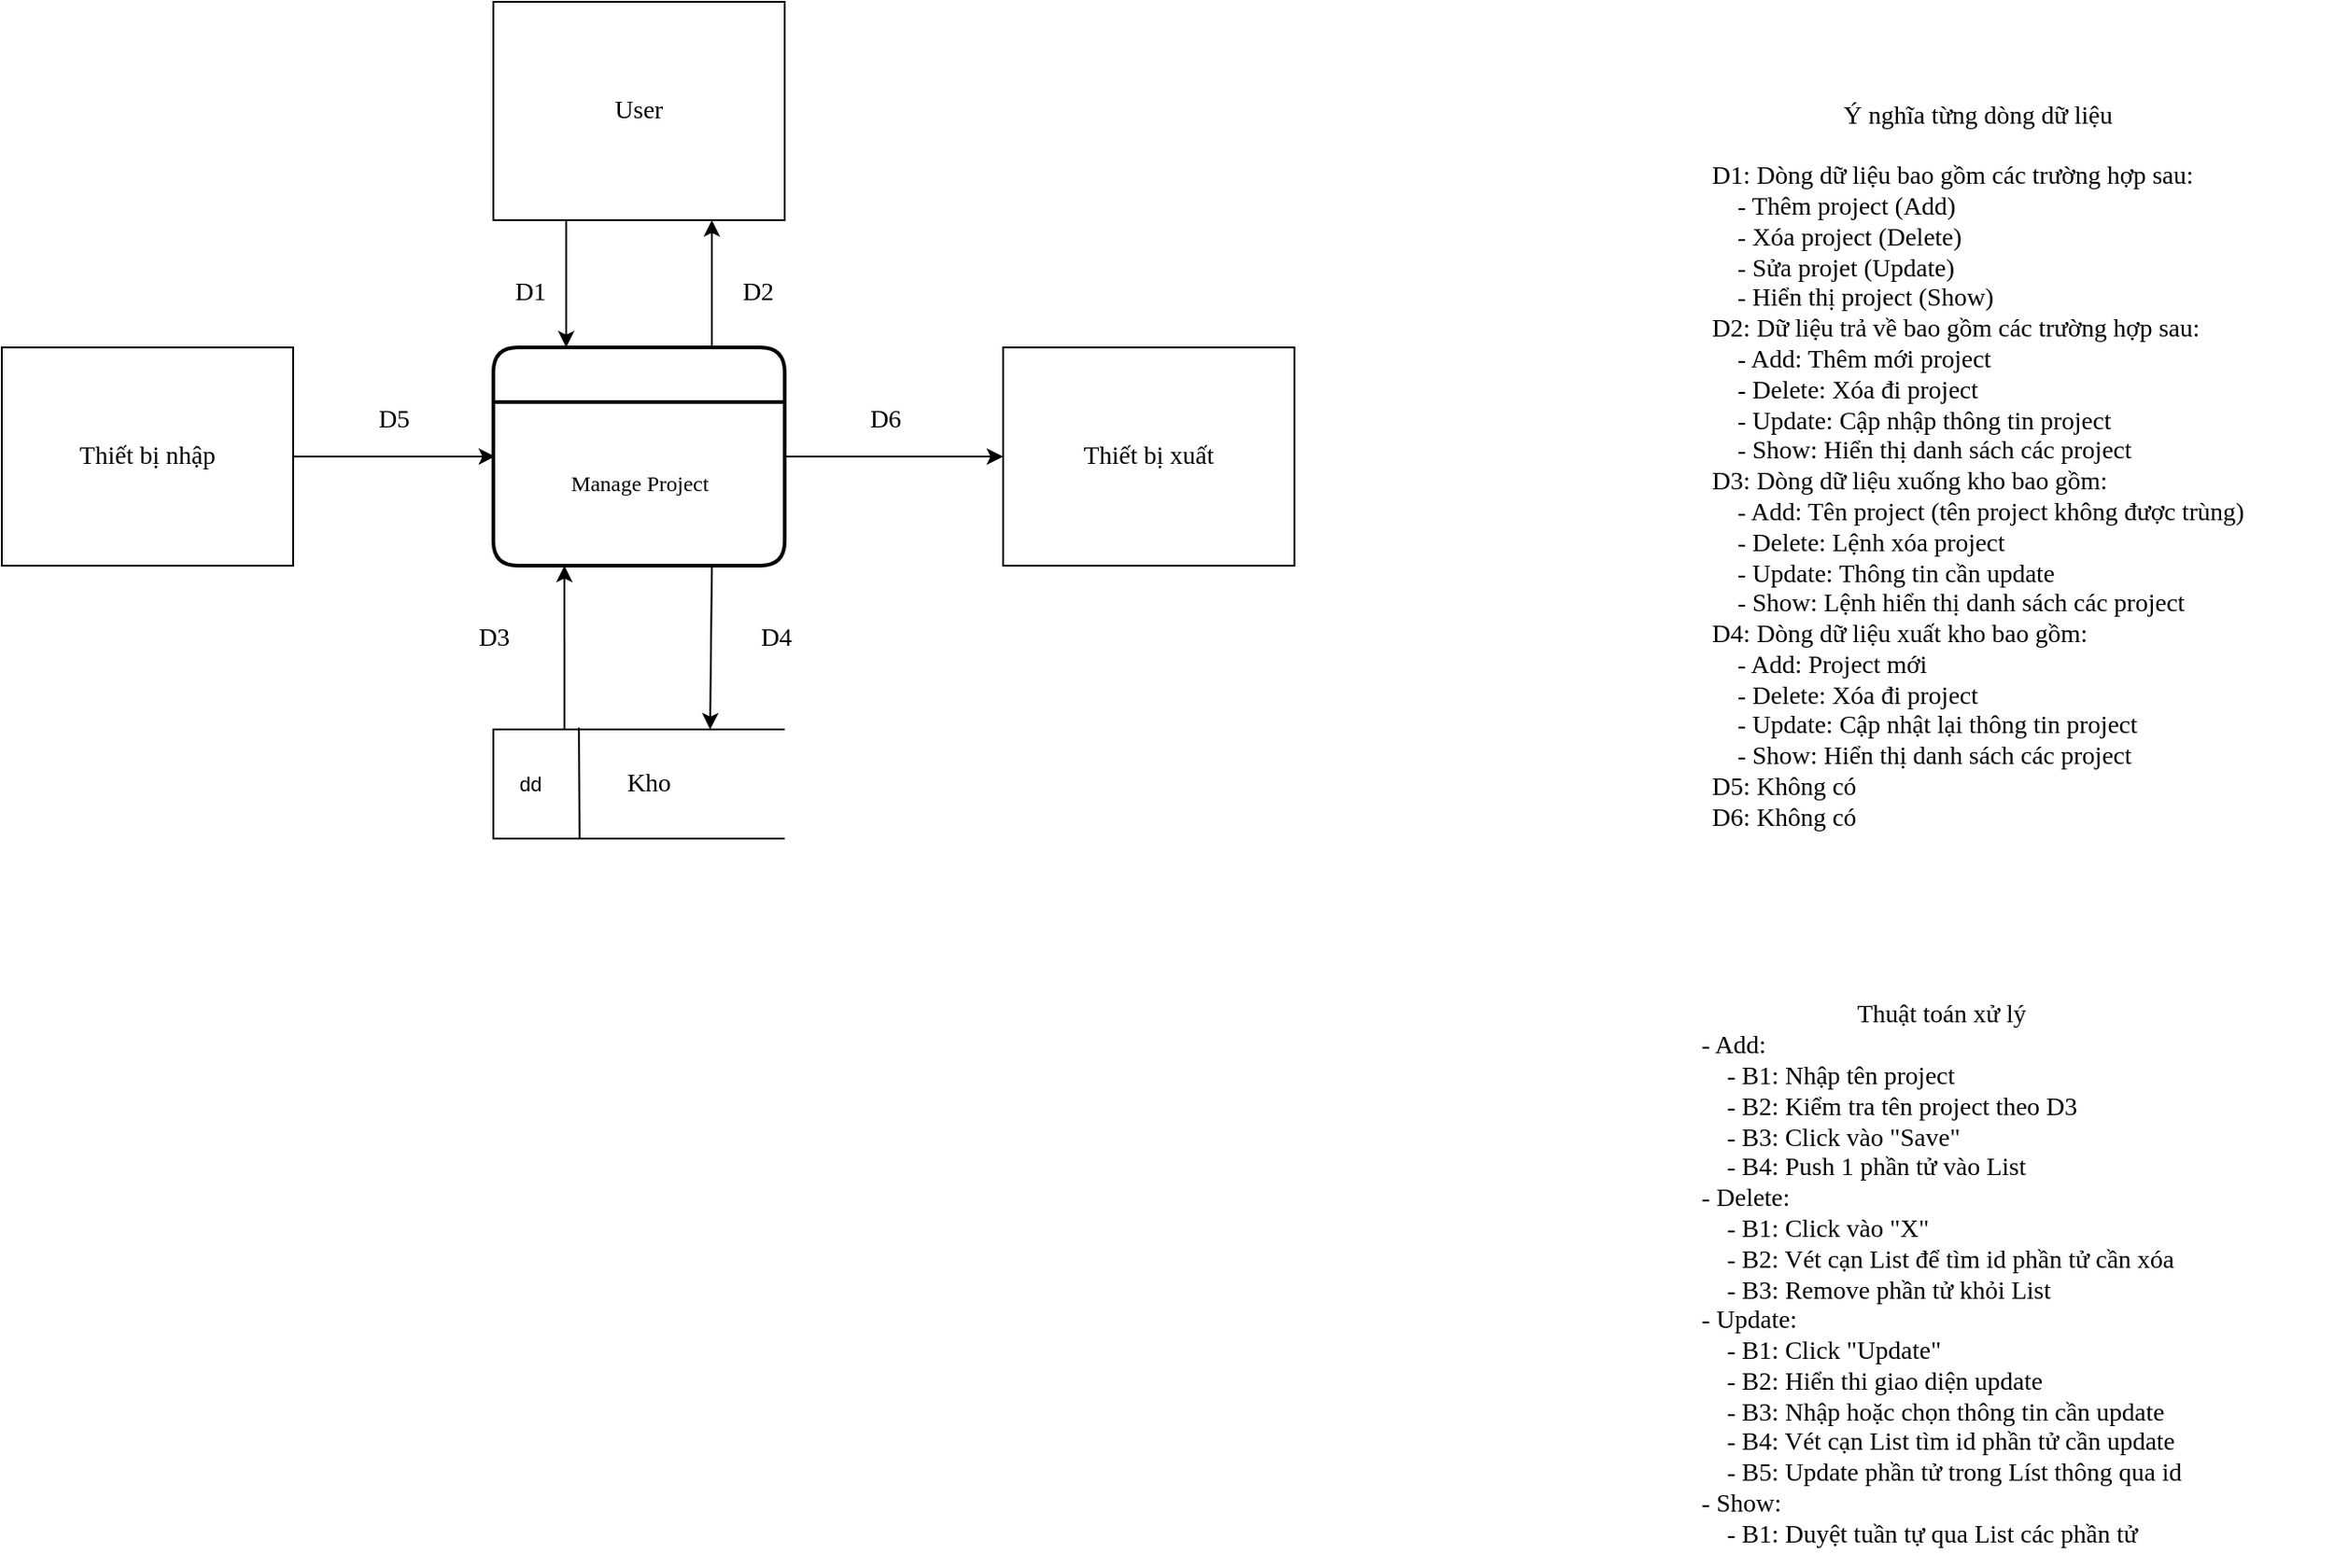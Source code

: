 <mxfile version="13.9.2" type="google"><diagram id="l6yGcDyEvUZ0wGhnBvHt" name="Page-1"><mxGraphModel dx="868" dy="1592" grid="1" gridSize="10" guides="1" tooltips="1" connect="1" arrows="1" fold="1" page="1" pageScale="1" pageWidth="850" pageHeight="1100" math="0" shadow="0"><root><mxCell id="0"/><mxCell id="1" parent="0"/><mxCell id="7nP-Jn3VlPZ8wxwFMi-Z-1" value="" style="swimlane;childLayout=stackLayout;horizontal=1;startSize=30;horizontalStack=0;rounded=1;fontSize=14;fontStyle=0;strokeWidth=2;resizeParent=0;resizeLast=1;shadow=0;dashed=0;align=center;html=1;fontFamily=Verdana;" vertex="1" parent="1"><mxGeometry x="320" y="150" width="160" height="120" as="geometry"/></mxCell><mxCell id="7nP-Jn3VlPZ8wxwFMi-Z-2" value="Manage Project" style="text;html=1;align=center;verticalAlign=middle;resizable=0;points=[];autosize=1;fontFamily=Verdana;" vertex="1" parent="7nP-Jn3VlPZ8wxwFMi-Z-1"><mxGeometry y="30" width="160" height="90" as="geometry"/></mxCell><mxCell id="7nP-Jn3VlPZ8wxwFMi-Z-3" value="&lt;font style=&quot;font-size: 14px&quot; face=&quot;Verdana&quot;&gt;User&lt;/font&gt;" style="rounded=0;whiteSpace=wrap;html=1;" vertex="1" parent="1"><mxGeometry x="320" y="-40" width="160" height="120" as="geometry"/></mxCell><mxCell id="7nP-Jn3VlPZ8wxwFMi-Z-4" value="&lt;font style=&quot;font-size: 14px&quot; face=&quot;Verdana&quot;&gt;Thiết bị xuất&lt;/font&gt;" style="rounded=0;whiteSpace=wrap;html=1;" vertex="1" parent="1"><mxGeometry x="600" y="150" width="160" height="120" as="geometry"/></mxCell><mxCell id="7nP-Jn3VlPZ8wxwFMi-Z-5" value="&lt;font style=&quot;font-size: 14px&quot; face=&quot;Verdana&quot;&gt;Thiết bị nhập&lt;/font&gt;" style="rounded=0;whiteSpace=wrap;html=1;" vertex="1" parent="1"><mxGeometry x="50" y="150" width="160" height="120" as="geometry"/></mxCell><mxCell id="7nP-Jn3VlPZ8wxwFMi-Z-6" value="&amp;nbsp; &amp;nbsp; &amp;nbsp; &amp;nbsp; &amp;nbsp; &amp;nbsp; &amp;nbsp; &amp;nbsp; &amp;nbsp; &amp;nbsp; &amp;nbsp; &amp;nbsp; &amp;nbsp; &amp;nbsp;&amp;nbsp;" style="strokeWidth=1;html=1;shape=mxgraph.flowchart.annotation_1;align=left;pointerEvents=1;" vertex="1" parent="1"><mxGeometry x="320" y="360" width="160" height="60" as="geometry"/></mxCell><mxCell id="7nP-Jn3VlPZ8wxwFMi-Z-7" value="dd" style="endArrow=none;html=1;entryX=0.296;entryY=1.006;entryDx=0;entryDy=0;entryPerimeter=0;" edge="1" parent="1"><mxGeometry x="-0.003" y="-27" width="50" height="50" relative="1" as="geometry"><mxPoint x="367" y="359" as="sourcePoint"/><mxPoint x="367.36" y="420.36" as="targetPoint"/><mxPoint as="offset"/></mxGeometry></mxCell><mxCell id="7nP-Jn3VlPZ8wxwFMi-Z-8" value="&lt;font style=&quot;font-size: 14px&quot;&gt;Kho&lt;/font&gt;" style="text;html=1;align=center;verticalAlign=middle;resizable=0;points=[];autosize=1;fontFamily=Verdana;" vertex="1" parent="1"><mxGeometry x="385" y="380" width="40" height="20" as="geometry"/></mxCell><mxCell id="7nP-Jn3VlPZ8wxwFMi-Z-9" value="" style="endArrow=classic;html=1;fontFamily=Verdana;exitX=0.25;exitY=1;exitDx=0;exitDy=0;entryX=0.25;entryY=0;entryDx=0;entryDy=0;" edge="1" parent="1" source="7nP-Jn3VlPZ8wxwFMi-Z-3" target="7nP-Jn3VlPZ8wxwFMi-Z-1"><mxGeometry width="50" height="50" relative="1" as="geometry"><mxPoint x="400" y="250" as="sourcePoint"/><mxPoint x="450" y="200" as="targetPoint"/></mxGeometry></mxCell><mxCell id="7nP-Jn3VlPZ8wxwFMi-Z-10" value="" style="endArrow=classic;html=1;fontFamily=Verdana;exitX=0.75;exitY=0;exitDx=0;exitDy=0;entryX=0.75;entryY=1;entryDx=0;entryDy=0;" edge="1" parent="1" source="7nP-Jn3VlPZ8wxwFMi-Z-1" target="7nP-Jn3VlPZ8wxwFMi-Z-3"><mxGeometry width="50" height="50" relative="1" as="geometry"><mxPoint x="370" y="90" as="sourcePoint"/><mxPoint x="370" y="160" as="targetPoint"/></mxGeometry></mxCell><mxCell id="7nP-Jn3VlPZ8wxwFMi-Z-11" value="" style="endArrow=classic;html=1;fontFamily=Verdana;entryX=0.006;entryY=0.333;entryDx=0;entryDy=0;entryPerimeter=0;exitX=1;exitY=0.5;exitDx=0;exitDy=0;" edge="1" parent="1" source="7nP-Jn3VlPZ8wxwFMi-Z-5" target="7nP-Jn3VlPZ8wxwFMi-Z-2"><mxGeometry width="50" height="50" relative="1" as="geometry"><mxPoint x="211" y="181" as="sourcePoint"/><mxPoint x="380" y="170" as="targetPoint"/></mxGeometry></mxCell><mxCell id="7nP-Jn3VlPZ8wxwFMi-Z-12" value="" style="endArrow=classic;html=1;fontFamily=Verdana;exitX=1;exitY=0.333;exitDx=0;exitDy=0;entryX=0;entryY=0.5;entryDx=0;entryDy=0;exitPerimeter=0;" edge="1" parent="1" source="7nP-Jn3VlPZ8wxwFMi-Z-2" target="7nP-Jn3VlPZ8wxwFMi-Z-4"><mxGeometry width="50" height="50" relative="1" as="geometry"><mxPoint x="390" y="110" as="sourcePoint"/><mxPoint x="390" y="180" as="targetPoint"/></mxGeometry></mxCell><mxCell id="7nP-Jn3VlPZ8wxwFMi-Z-13" value="" style="endArrow=classic;html=1;fontFamily=Verdana;exitX=0.75;exitY=1.011;exitDx=0;exitDy=0;exitPerimeter=0;entryX=0.744;entryY=0;entryDx=0;entryDy=0;entryPerimeter=0;" edge="1" parent="1" source="7nP-Jn3VlPZ8wxwFMi-Z-2" target="7nP-Jn3VlPZ8wxwFMi-Z-6"><mxGeometry width="50" height="50" relative="1" as="geometry"><mxPoint x="400" y="120" as="sourcePoint"/><mxPoint x="436" y="358" as="targetPoint"/></mxGeometry></mxCell><mxCell id="7nP-Jn3VlPZ8wxwFMi-Z-14" value="" style="endArrow=classic;html=1;fontFamily=Verdana;exitX=0.244;exitY=0;exitDx=0;exitDy=0;exitPerimeter=0;" edge="1" parent="1" source="7nP-Jn3VlPZ8wxwFMi-Z-6"><mxGeometry width="50" height="50" relative="1" as="geometry"><mxPoint x="359" y="355" as="sourcePoint"/><mxPoint x="359" y="270" as="targetPoint"/></mxGeometry></mxCell><mxCell id="7nP-Jn3VlPZ8wxwFMi-Z-15" value="&lt;div style=&quot;font-size: 14px&quot;&gt;&lt;font style=&quot;font-size: 14px&quot;&gt;D1&lt;/font&gt;&lt;/div&gt;" style="text;html=1;align=center;verticalAlign=middle;resizable=0;points=[];autosize=1;fontFamily=Verdana;" vertex="1" parent="1"><mxGeometry x="320" y="110" width="40" height="20" as="geometry"/></mxCell><mxCell id="7nP-Jn3VlPZ8wxwFMi-Z-16" value="&lt;div style=&quot;font-size: 14px&quot;&gt;&lt;font style=&quot;font-size: 14px&quot;&gt;D4&lt;/font&gt;&lt;/div&gt;" style="text;html=1;align=center;verticalAlign=middle;resizable=0;points=[];autosize=1;fontFamily=Verdana;" vertex="1" parent="1"><mxGeometry x="455" y="300" width="40" height="20" as="geometry"/></mxCell><mxCell id="7nP-Jn3VlPZ8wxwFMi-Z-17" value="&lt;div style=&quot;font-size: 14px&quot;&gt;&lt;font style=&quot;font-size: 14px&quot;&gt;D3&lt;/font&gt;&lt;/div&gt;" style="text;html=1;align=center;verticalAlign=middle;resizable=0;points=[];autosize=1;fontFamily=Verdana;" vertex="1" parent="1"><mxGeometry x="300" y="300" width="40" height="20" as="geometry"/></mxCell><mxCell id="7nP-Jn3VlPZ8wxwFMi-Z-18" value="&lt;div style=&quot;font-size: 14px&quot;&gt;&lt;font style=&quot;font-size: 14px&quot;&gt;D6&lt;/font&gt;&lt;/div&gt;" style="text;html=1;align=center;verticalAlign=middle;resizable=0;points=[];autosize=1;fontFamily=Verdana;" vertex="1" parent="1"><mxGeometry x="515" y="180" width="40" height="20" as="geometry"/></mxCell><mxCell id="7nP-Jn3VlPZ8wxwFMi-Z-19" value="&lt;div style=&quot;font-size: 14px&quot;&gt;&lt;font style=&quot;font-size: 14px&quot;&gt;D5&lt;/font&gt;&lt;/div&gt;" style="text;html=1;align=center;verticalAlign=middle;resizable=0;points=[];autosize=1;fontFamily=Verdana;" vertex="1" parent="1"><mxGeometry x="245" y="180" width="40" height="20" as="geometry"/></mxCell><mxCell id="7nP-Jn3VlPZ8wxwFMi-Z-20" value="&lt;div style=&quot;font-size: 14px&quot;&gt;&lt;font style=&quot;font-size: 14px&quot;&gt;D2&lt;/font&gt;&lt;/div&gt;" style="text;html=1;align=center;verticalAlign=middle;resizable=0;points=[];autosize=1;fontFamily=Verdana;" vertex="1" parent="1"><mxGeometry x="445" y="110" width="40" height="20" as="geometry"/></mxCell><mxCell id="7nP-Jn3VlPZ8wxwFMi-Z-21" value="&lt;div&gt;&lt;font style=&quot;font-size: 14px&quot; face=&quot;Verdana&quot;&gt;Ý nghĩa từng dòng dữ liệu&lt;/font&gt;&lt;/div&gt;&lt;div align=&quot;left&quot;&gt;&lt;font style=&quot;font-size: 14px&quot; face=&quot;Verdana&quot;&gt;&lt;br&gt;&lt;/font&gt;&lt;/div&gt;&lt;div align=&quot;left&quot;&gt;&lt;font style=&quot;font-size: 14px&quot; face=&quot;Verdana&quot;&gt;D1: Dòng dữ liệu bao gồm các trường hợp sau:&lt;/font&gt;&lt;/div&gt;&lt;div align=&quot;left&quot;&gt;&lt;font style=&quot;font-size: 14px&quot; face=&quot;Verdana&quot;&gt;&amp;nbsp;&amp;nbsp;&amp;nbsp; - Thêm project (Add)&lt;br&gt;&lt;/font&gt;&lt;/div&gt;&lt;div align=&quot;left&quot;&gt;&lt;font style=&quot;font-size: 14px&quot; face=&quot;Verdana&quot;&gt;&amp;nbsp;&amp;nbsp;&amp;nbsp; - Xóa project (Delete)&lt;br&gt;&lt;/font&gt;&lt;/div&gt;&lt;div align=&quot;left&quot;&gt;&lt;font style=&quot;font-size: 14px&quot; face=&quot;Verdana&quot;&gt;&amp;nbsp;&amp;nbsp;&amp;nbsp; - Sửa projet (Update)&lt;/font&gt;&lt;/div&gt;&lt;div align=&quot;left&quot;&gt;&lt;font style=&quot;font-size: 14px&quot; face=&quot;Verdana&quot;&gt;&amp;nbsp;&amp;nbsp;&amp;nbsp; - Hiển thị project (Show)&lt;br&gt;&lt;/font&gt;&lt;/div&gt;&lt;div align=&quot;left&quot;&gt;&lt;font style=&quot;font-size: 14px&quot; face=&quot;Verdana&quot;&gt;D2: Dữ liệu trả về bao gồm các trường hợp sau:&lt;/font&gt;&lt;/div&gt;&lt;div align=&quot;left&quot;&gt;&lt;font style=&quot;font-size: 14px&quot; face=&quot;Verdana&quot;&gt;&amp;nbsp;&amp;nbsp;&amp;nbsp; - Add: Thêm mới project&lt;br&gt;&lt;/font&gt;&lt;/div&gt;&lt;div align=&quot;left&quot;&gt;&lt;font style=&quot;font-size: 14px&quot; face=&quot;Verdana&quot;&gt;&amp;nbsp;&amp;nbsp;&amp;nbsp; - Delete: Xóa đi project&lt;br&gt;&lt;/font&gt;&lt;/div&gt;&lt;div align=&quot;left&quot;&gt;&lt;font style=&quot;font-size: 14px&quot; face=&quot;Verdana&quot;&gt;&amp;nbsp;&amp;nbsp;&amp;nbsp; - Update: Cập nhập thông tin project&lt;br&gt;&lt;/font&gt;&lt;/div&gt;&lt;div align=&quot;left&quot;&gt;&lt;font style=&quot;font-size: 14px&quot; face=&quot;Verdana&quot;&gt;&amp;nbsp;&amp;nbsp;&amp;nbsp; - Show: Hiển thị danh sách các project&lt;br&gt;&lt;/font&gt;&lt;/div&gt;&lt;div align=&quot;left&quot;&gt;&lt;font style=&quot;font-size: 14px&quot; face=&quot;Verdana&quot;&gt;D3: Dòng dữ liệu xuống kho bao gồm:&lt;/font&gt;&lt;/div&gt;&lt;div align=&quot;left&quot;&gt;&lt;font style=&quot;font-size: 14px&quot; face=&quot;Verdana&quot;&gt;&amp;nbsp;&amp;nbsp;&amp;nbsp; - Add: Tên project (tên project không được trùng)&lt;br&gt;&lt;/font&gt;&lt;/div&gt;&lt;div align=&quot;left&quot;&gt;&lt;font style=&quot;font-size: 14px&quot; face=&quot;Verdana&quot;&gt;&amp;nbsp;&amp;nbsp;&amp;nbsp; - Delete: Lệnh xóa project&lt;br&gt;&lt;/font&gt;&lt;/div&gt;&lt;div align=&quot;left&quot;&gt;&lt;font style=&quot;font-size: 14px&quot; face=&quot;Verdana&quot;&gt;&amp;nbsp;&amp;nbsp;&amp;nbsp; - Update: Thông tin cần update&lt;/font&gt;&lt;/div&gt;&lt;div align=&quot;left&quot;&gt;&lt;font style=&quot;font-size: 14px&quot; face=&quot;Verdana&quot;&gt;&amp;nbsp;&amp;nbsp;&amp;nbsp; - Show: Lệnh hiển thị danh sách các project&lt;br&gt;&lt;/font&gt;&lt;/div&gt;&lt;div align=&quot;left&quot;&gt;&lt;font style=&quot;font-size: 14px&quot; face=&quot;Verdana&quot;&gt;D4: Dòng dữ liệu xuất kho bao gồm:&lt;/font&gt;&lt;/div&gt;&lt;div align=&quot;left&quot;&gt;&lt;font style=&quot;font-size: 14px&quot; face=&quot;Verdana&quot;&gt;&amp;nbsp;&amp;nbsp;&amp;nbsp; - Add: Project mới&lt;br&gt;&lt;/font&gt;&lt;/div&gt;&lt;div align=&quot;left&quot;&gt;&lt;font style=&quot;font-size: 14px&quot; face=&quot;Verdana&quot;&gt;&amp;nbsp;&amp;nbsp;&amp;nbsp; - Delete: Xóa đi project&lt;br&gt;&lt;/font&gt;&lt;/div&gt;&lt;div align=&quot;left&quot;&gt;&lt;font style=&quot;font-size: 14px&quot; face=&quot;Verdana&quot;&gt;&amp;nbsp;&amp;nbsp;&amp;nbsp; - Update: Cập nhật lại thông tin project&lt;/font&gt;&lt;/div&gt;&lt;div align=&quot;left&quot;&gt;&lt;font style=&quot;font-size: 14px&quot; face=&quot;Verdana&quot;&gt;&amp;nbsp;&amp;nbsp;&amp;nbsp; - Show: Hiển thị danh sách các project&lt;br&gt;&lt;/font&gt;&lt;/div&gt;&lt;div align=&quot;left&quot;&gt;&lt;font style=&quot;font-size: 14px&quot; face=&quot;Verdana&quot;&gt;D5: Không có&lt;/font&gt;&lt;/div&gt;&lt;div align=&quot;left&quot;&gt;&lt;font style=&quot;font-size: 14px&quot; face=&quot;Verdana&quot;&gt;D6: Không có&lt;br&gt;&lt;/font&gt;&lt;/div&gt;&lt;div&gt;&lt;br&gt;&lt;/div&gt;&lt;div align=&quot;left&quot;&gt;&lt;br&gt;&lt;/div&gt;" style="text;html=1;align=center;verticalAlign=middle;resizable=0;points=[];autosize=1;" vertex="1" parent="1"><mxGeometry x="940" y="5" width="390" height="450" as="geometry"/></mxCell><mxCell id="7nP-Jn3VlPZ8wxwFMi-Z-22" value="&lt;div&gt;&lt;font style=&quot;font-size: 14px&quot; face=&quot;Verdana&quot;&gt;Thuật toán xử lý&lt;/font&gt;&lt;/div&gt;&lt;div align=&quot;left&quot;&gt;&lt;font style=&quot;font-size: 14px&quot; face=&quot;Verdana&quot;&gt;- Add:&lt;/font&gt;&lt;/div&gt;&lt;div align=&quot;left&quot;&gt;&lt;font style=&quot;font-size: 14px&quot; face=&quot;Verdana&quot;&gt;&amp;nbsp;&amp;nbsp;&amp;nbsp; - B1: Nhập tên project&lt;br&gt;&lt;/font&gt;&lt;/div&gt;&lt;div align=&quot;left&quot;&gt;&lt;font style=&quot;font-size: 14px&quot; face=&quot;Verdana&quot;&gt;&amp;nbsp;&amp;nbsp;&amp;nbsp; - B2: Kiểm tra tên project theo D3&lt;br&gt;&lt;/font&gt;&lt;/div&gt;&lt;div align=&quot;left&quot;&gt;&lt;font style=&quot;font-size: 14px&quot; face=&quot;Verdana&quot;&gt;&amp;nbsp;&amp;nbsp;&amp;nbsp; - B3: Click vào &quot;Save&quot;&lt;br&gt;&lt;/font&gt;&lt;/div&gt;&lt;div align=&quot;left&quot;&gt;&lt;font style=&quot;font-size: 14px&quot; face=&quot;Verdana&quot;&gt;&amp;nbsp;&amp;nbsp;&amp;nbsp; - B4: Push 1 phần tử vào List&lt;/font&gt;&lt;/div&gt;&lt;div align=&quot;left&quot;&gt;&lt;font style=&quot;font-size: 14px&quot; face=&quot;Verdana&quot;&gt;- Delete:&lt;/font&gt;&lt;/div&gt;&lt;div align=&quot;left&quot;&gt;&lt;font style=&quot;font-size: 14px&quot; face=&quot;Verdana&quot;&gt;&amp;nbsp;&amp;nbsp;&amp;nbsp; - B1: Click vào &quot;X&quot;&lt;br&gt;&lt;/font&gt;&lt;/div&gt;&lt;div align=&quot;left&quot;&gt;&lt;font style=&quot;font-size: 14px&quot; face=&quot;Verdana&quot;&gt;&amp;nbsp;&amp;nbsp;&amp;nbsp; - B2: Vét cạn List để tìm id phần tử cần xóa&lt;/font&gt;&lt;/div&gt;&lt;div align=&quot;left&quot;&gt;&lt;font style=&quot;font-size: 14px&quot; face=&quot;Verdana&quot;&gt;&amp;nbsp;&amp;nbsp;&amp;nbsp; - B3: Remove phần tử khỏi List&lt;/font&gt;&lt;/div&gt;&lt;div align=&quot;left&quot;&gt;&lt;font style=&quot;font-size: 14px&quot; face=&quot;Verdana&quot;&gt;- Update:&lt;/font&gt;&lt;/div&gt;&lt;div align=&quot;left&quot;&gt;&lt;font style=&quot;font-size: 14px&quot; face=&quot;Verdana&quot;&gt;&amp;nbsp;&amp;nbsp;&amp;nbsp; - B1: Click &quot;Update&quot;&lt;/font&gt;&lt;/div&gt;&lt;div align=&quot;left&quot;&gt;&lt;font style=&quot;font-size: 14px&quot; face=&quot;Verdana&quot;&gt;&amp;nbsp;&amp;nbsp;&amp;nbsp; - B2: Hiển thi giao diện update&lt;br&gt;&lt;/font&gt;&lt;/div&gt;&lt;div align=&quot;left&quot;&gt;&lt;font style=&quot;font-size: 14px&quot; face=&quot;Verdana&quot;&gt;&amp;nbsp;&amp;nbsp;&amp;nbsp; - B3: Nhập hoặc chọn thông tin cần update&lt;br&gt;&lt;/font&gt;&lt;/div&gt;&lt;div align=&quot;left&quot;&gt;&lt;font style=&quot;font-size: 14px&quot; face=&quot;Verdana&quot;&gt;&amp;nbsp;&amp;nbsp;&amp;nbsp; - B4: Vét cạn List tìm id phần tử cần update&lt;/font&gt;&lt;/div&gt;&lt;div align=&quot;left&quot;&gt;&lt;font style=&quot;font-size: 14px&quot; face=&quot;Verdana&quot;&gt;&amp;nbsp;&amp;nbsp;&amp;nbsp; - B5: Update phần tử trong Líst thông qua id&lt;br&gt;&lt;/font&gt;&lt;/div&gt;&lt;div align=&quot;left&quot;&gt;&lt;font style=&quot;font-size: 14px&quot; face=&quot;Verdana&quot;&gt;- Show:&lt;/font&gt;&lt;/div&gt;&lt;div align=&quot;left&quot;&gt;&lt;font style=&quot;font-size: 14px&quot; face=&quot;Verdana&quot;&gt;&amp;nbsp;&amp;nbsp;&amp;nbsp; - B1: Duyệt tuần tự qua List các phần tử&lt;br&gt;&lt;/font&gt;&lt;/div&gt;" style="text;html=1;align=center;verticalAlign=middle;resizable=0;points=[];autosize=1;" vertex="1" parent="1"><mxGeometry x="940" y="500" width="350" height="320" as="geometry"/></mxCell></root></mxGraphModel></diagram></mxfile>